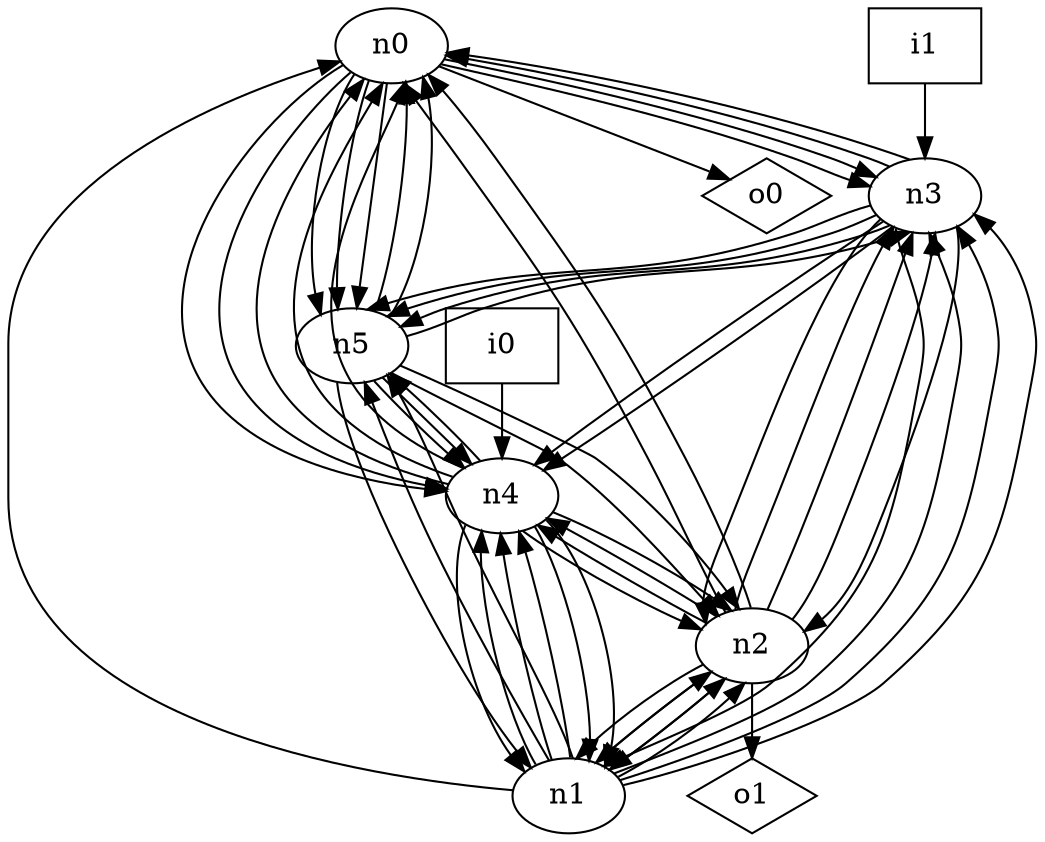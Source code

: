 digraph G {
n0 [label="n0"];
n1 [label="n1"];
n2 [label="n2"];
n3 [label="n3"];
n4 [label="n4"];
n5 [label="n5"];
n6 [label="i0",shape="box"];
n7 [label="i1",shape="box"];
n8 [label="o0",shape="diamond"];
n9 [label="o1",shape="diamond"];
n0 -> n3
n0 -> n3
n0 -> n4
n0 -> n4
n0 -> n5
n0 -> n5
n0 -> n5
n0 -> n8
n1 -> n0
n1 -> n2
n1 -> n2
n1 -> n2
n1 -> n3
n1 -> n3
n1 -> n3
n1 -> n4
n1 -> n4
n1 -> n4
n1 -> n5
n1 -> n5
n2 -> n0
n2 -> n0
n2 -> n1
n2 -> n1
n2 -> n1
n2 -> n3
n2 -> n3
n2 -> n3
n2 -> n4
n2 -> n4
n2 -> n9
n3 -> n0
n3 -> n0
n3 -> n1
n3 -> n2
n3 -> n2
n3 -> n4
n3 -> n4
n3 -> n5
n3 -> n5
n3 -> n5
n4 -> n0
n4 -> n0
n4 -> n0
n4 -> n1
n4 -> n1
n4 -> n1
n4 -> n2
n4 -> n2
n4 -> n5
n5 -> n0
n5 -> n0
n5 -> n1
n5 -> n2
n5 -> n2
n5 -> n3
n5 -> n4
n5 -> n4
n6 -> n4
n7 -> n3
}